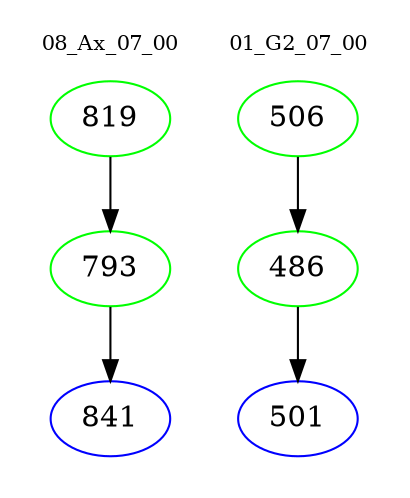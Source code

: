 digraph{
subgraph cluster_0 {
color = white
label = "08_Ax_07_00";
fontsize=10;
T0_819 [label="819", color="green"]
T0_819 -> T0_793 [color="black"]
T0_793 [label="793", color="green"]
T0_793 -> T0_841 [color="black"]
T0_841 [label="841", color="blue"]
}
subgraph cluster_1 {
color = white
label = "01_G2_07_00";
fontsize=10;
T1_506 [label="506", color="green"]
T1_506 -> T1_486 [color="black"]
T1_486 [label="486", color="green"]
T1_486 -> T1_501 [color="black"]
T1_501 [label="501", color="blue"]
}
}
